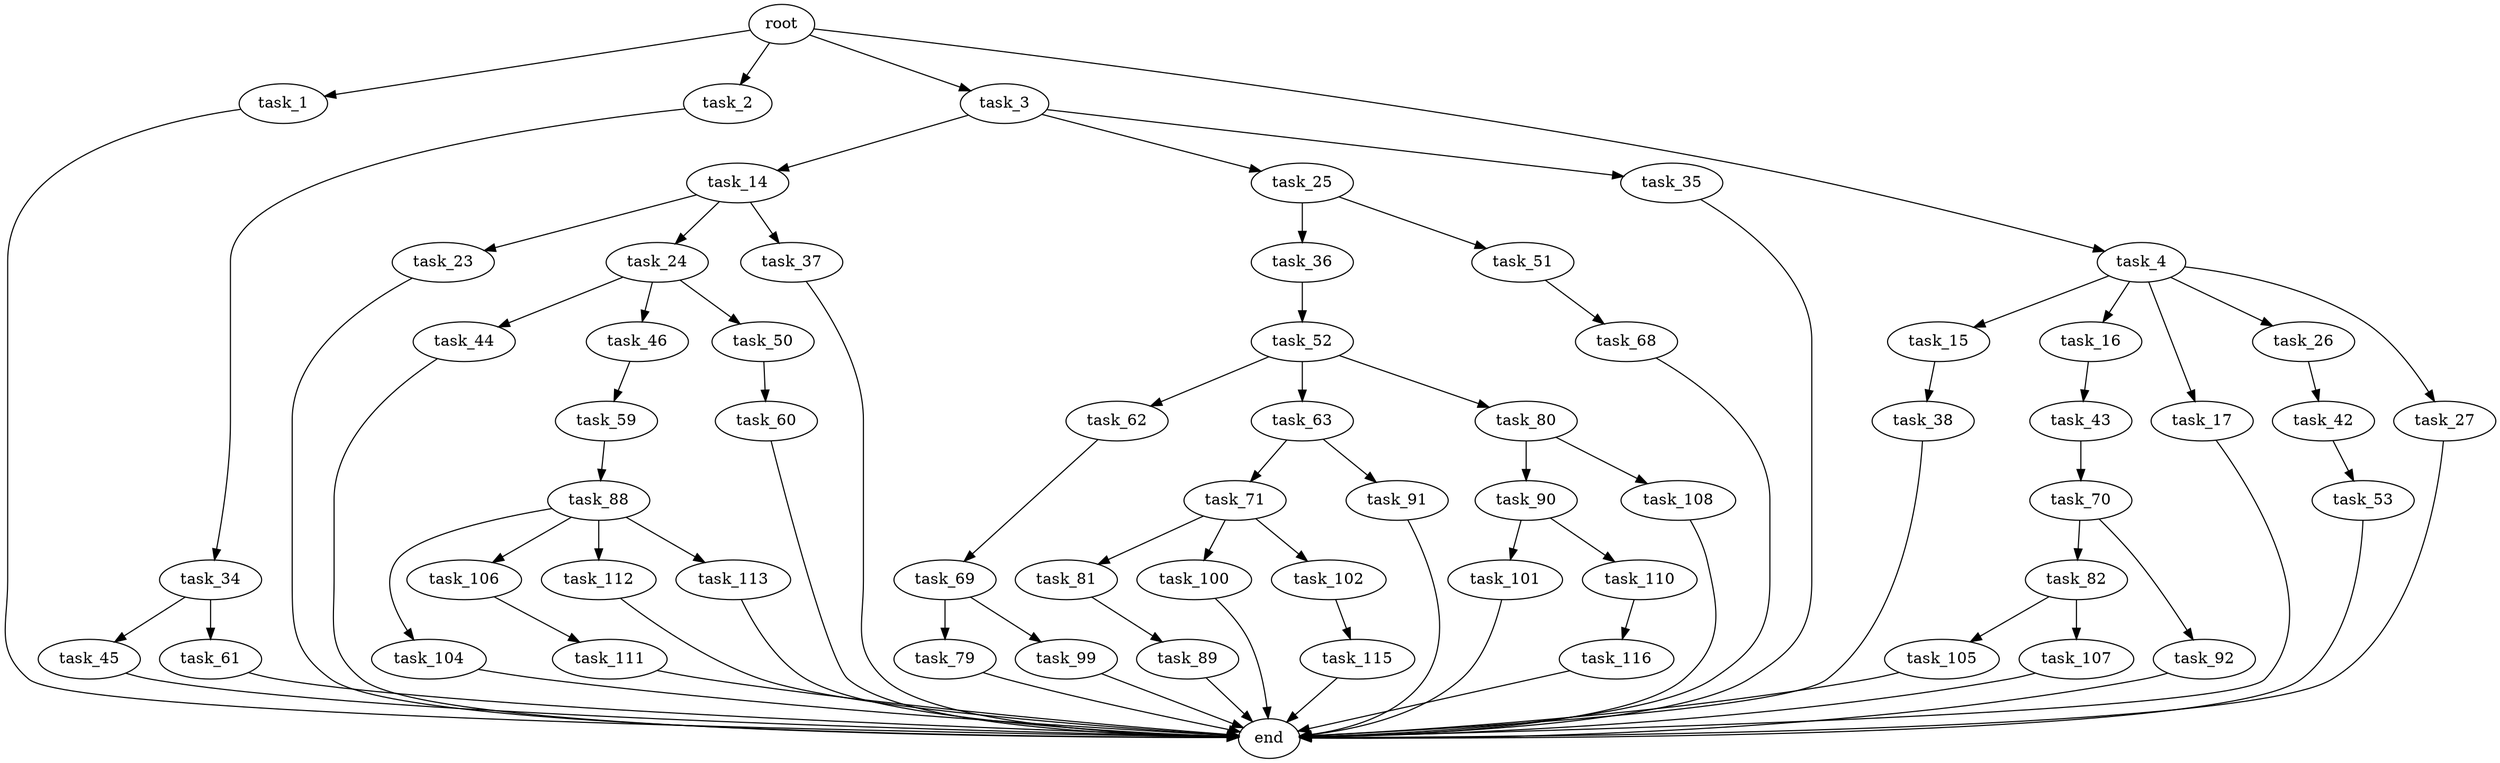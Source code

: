 digraph G {
  root [size="0.000000"];
  task_1 [size="1073741824000.000000"];
  task_2 [size="276072827586.000000"];
  task_3 [size="397013219904.000000"];
  task_4 [size="10877117285.000000"];
  task_14 [size="136498256019.000000"];
  task_15 [size="368293445632.000000"];
  task_16 [size="21314263861.000000"];
  task_17 [size="32754762389.000000"];
  task_23 [size="42302513468.000000"];
  task_24 [size="7711570444.000000"];
  task_25 [size="122391562011.000000"];
  task_26 [size="368293445632.000000"];
  task_27 [size="149276739019.000000"];
  task_34 [size="189870458042.000000"];
  task_35 [size="68719476736.000000"];
  task_36 [size="26529595431.000000"];
  task_37 [size="6263892947.000000"];
  task_38 [size="6521325795.000000"];
  task_42 [size="126852503091.000000"];
  task_43 [size="10879688626.000000"];
  task_44 [size="231928233984.000000"];
  task_45 [size="684374800828.000000"];
  task_46 [size="2594454867.000000"];
  task_50 [size="28408217143.000000"];
  task_51 [size="4043519796.000000"];
  task_52 [size="5015582062.000000"];
  task_53 [size="25922737810.000000"];
  task_59 [size="782757789696.000000"];
  task_60 [size="549755813888.000000"];
  task_61 [size="189151047775.000000"];
  task_62 [size="782757789696.000000"];
  task_63 [size="396226851908.000000"];
  task_68 [size="113945687633.000000"];
  task_69 [size="75337890165.000000"];
  task_70 [size="7084408878.000000"];
  task_71 [size="105062244516.000000"];
  task_79 [size="549755813888.000000"];
  task_80 [size="861114396090.000000"];
  task_81 [size="68719476736.000000"];
  task_82 [size="1952944351.000000"];
  task_88 [size="104324780215.000000"];
  task_89 [size="134217728000.000000"];
  task_90 [size="14327731091.000000"];
  task_91 [size="3330787120.000000"];
  task_92 [size="179524543375.000000"];
  task_99 [size="20479097193.000000"];
  task_100 [size="68719476736.000000"];
  task_101 [size="24364947801.000000"];
  task_102 [size="4994123644.000000"];
  task_104 [size="264265014209.000000"];
  task_105 [size="29103864371.000000"];
  task_106 [size="21969444327.000000"];
  task_107 [size="231928233984.000000"];
  task_108 [size="10799214403.000000"];
  task_110 [size="5834668305.000000"];
  task_111 [size="78422073906.000000"];
  task_112 [size="439331736652.000000"];
  task_113 [size="110637636897.000000"];
  task_115 [size="8589934592.000000"];
  task_116 [size="549755813888.000000"];
  end [size="0.000000"];

  root -> task_1 [size="1.000000"];
  root -> task_2 [size="1.000000"];
  root -> task_3 [size="1.000000"];
  root -> task_4 [size="1.000000"];
  task_1 -> end [size="1.000000"];
  task_2 -> task_34 [size="301989888.000000"];
  task_3 -> task_14 [size="679477248.000000"];
  task_3 -> task_25 [size="679477248.000000"];
  task_3 -> task_35 [size="679477248.000000"];
  task_4 -> task_15 [size="536870912.000000"];
  task_4 -> task_16 [size="536870912.000000"];
  task_4 -> task_17 [size="536870912.000000"];
  task_4 -> task_26 [size="536870912.000000"];
  task_4 -> task_27 [size="536870912.000000"];
  task_14 -> task_23 [size="134217728.000000"];
  task_14 -> task_24 [size="134217728.000000"];
  task_14 -> task_37 [size="134217728.000000"];
  task_15 -> task_38 [size="411041792.000000"];
  task_16 -> task_43 [size="679477248.000000"];
  task_17 -> end [size="1.000000"];
  task_23 -> end [size="1.000000"];
  task_24 -> task_44 [size="838860800.000000"];
  task_24 -> task_46 [size="838860800.000000"];
  task_24 -> task_50 [size="838860800.000000"];
  task_25 -> task_36 [size="301989888.000000"];
  task_25 -> task_51 [size="301989888.000000"];
  task_26 -> task_42 [size="411041792.000000"];
  task_27 -> end [size="1.000000"];
  task_34 -> task_45 [size="134217728.000000"];
  task_34 -> task_61 [size="134217728.000000"];
  task_35 -> end [size="1.000000"];
  task_36 -> task_52 [size="33554432.000000"];
  task_37 -> end [size="1.000000"];
  task_38 -> end [size="1.000000"];
  task_42 -> task_53 [size="209715200.000000"];
  task_43 -> task_70 [size="209715200.000000"];
  task_44 -> end [size="1.000000"];
  task_45 -> end [size="1.000000"];
  task_46 -> task_59 [size="301989888.000000"];
  task_50 -> task_60 [size="33554432.000000"];
  task_51 -> task_68 [size="75497472.000000"];
  task_52 -> task_62 [size="209715200.000000"];
  task_52 -> task_63 [size="209715200.000000"];
  task_52 -> task_80 [size="209715200.000000"];
  task_53 -> end [size="1.000000"];
  task_59 -> task_88 [size="679477248.000000"];
  task_60 -> end [size="1.000000"];
  task_61 -> end [size="1.000000"];
  task_62 -> task_69 [size="679477248.000000"];
  task_63 -> task_71 [size="536870912.000000"];
  task_63 -> task_91 [size="536870912.000000"];
  task_68 -> end [size="1.000000"];
  task_69 -> task_79 [size="134217728.000000"];
  task_69 -> task_99 [size="134217728.000000"];
  task_70 -> task_82 [size="209715200.000000"];
  task_70 -> task_92 [size="209715200.000000"];
  task_71 -> task_81 [size="411041792.000000"];
  task_71 -> task_100 [size="411041792.000000"];
  task_71 -> task_102 [size="411041792.000000"];
  task_79 -> end [size="1.000000"];
  task_80 -> task_90 [size="838860800.000000"];
  task_80 -> task_108 [size="838860800.000000"];
  task_81 -> task_89 [size="134217728.000000"];
  task_82 -> task_105 [size="134217728.000000"];
  task_82 -> task_107 [size="134217728.000000"];
  task_88 -> task_104 [size="411041792.000000"];
  task_88 -> task_106 [size="411041792.000000"];
  task_88 -> task_112 [size="411041792.000000"];
  task_88 -> task_113 [size="411041792.000000"];
  task_89 -> end [size="1.000000"];
  task_90 -> task_101 [size="75497472.000000"];
  task_90 -> task_110 [size="75497472.000000"];
  task_91 -> end [size="1.000000"];
  task_92 -> end [size="1.000000"];
  task_99 -> end [size="1.000000"];
  task_100 -> end [size="1.000000"];
  task_101 -> end [size="1.000000"];
  task_102 -> task_115 [size="134217728.000000"];
  task_104 -> end [size="1.000000"];
  task_105 -> end [size="1.000000"];
  task_106 -> task_111 [size="536870912.000000"];
  task_107 -> end [size="1.000000"];
  task_108 -> end [size="1.000000"];
  task_110 -> task_116 [size="679477248.000000"];
  task_111 -> end [size="1.000000"];
  task_112 -> end [size="1.000000"];
  task_113 -> end [size="1.000000"];
  task_115 -> end [size="1.000000"];
  task_116 -> end [size="1.000000"];
}
